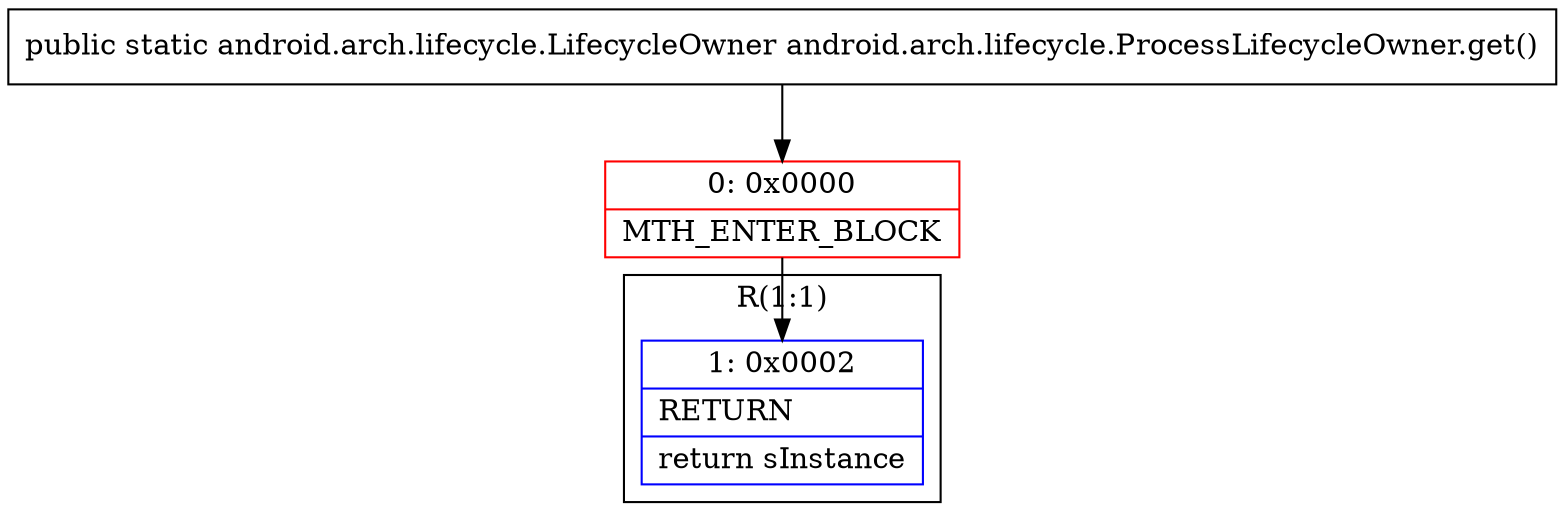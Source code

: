digraph "CFG forandroid.arch.lifecycle.ProcessLifecycleOwner.get()Landroid\/arch\/lifecycle\/LifecycleOwner;" {
subgraph cluster_Region_988086969 {
label = "R(1:1)";
node [shape=record,color=blue];
Node_1 [shape=record,label="{1\:\ 0x0002|RETURN\l|return sInstance\l}"];
}
Node_0 [shape=record,color=red,label="{0\:\ 0x0000|MTH_ENTER_BLOCK\l}"];
MethodNode[shape=record,label="{public static android.arch.lifecycle.LifecycleOwner android.arch.lifecycle.ProcessLifecycleOwner.get() }"];
MethodNode -> Node_0;
Node_0 -> Node_1;
}

